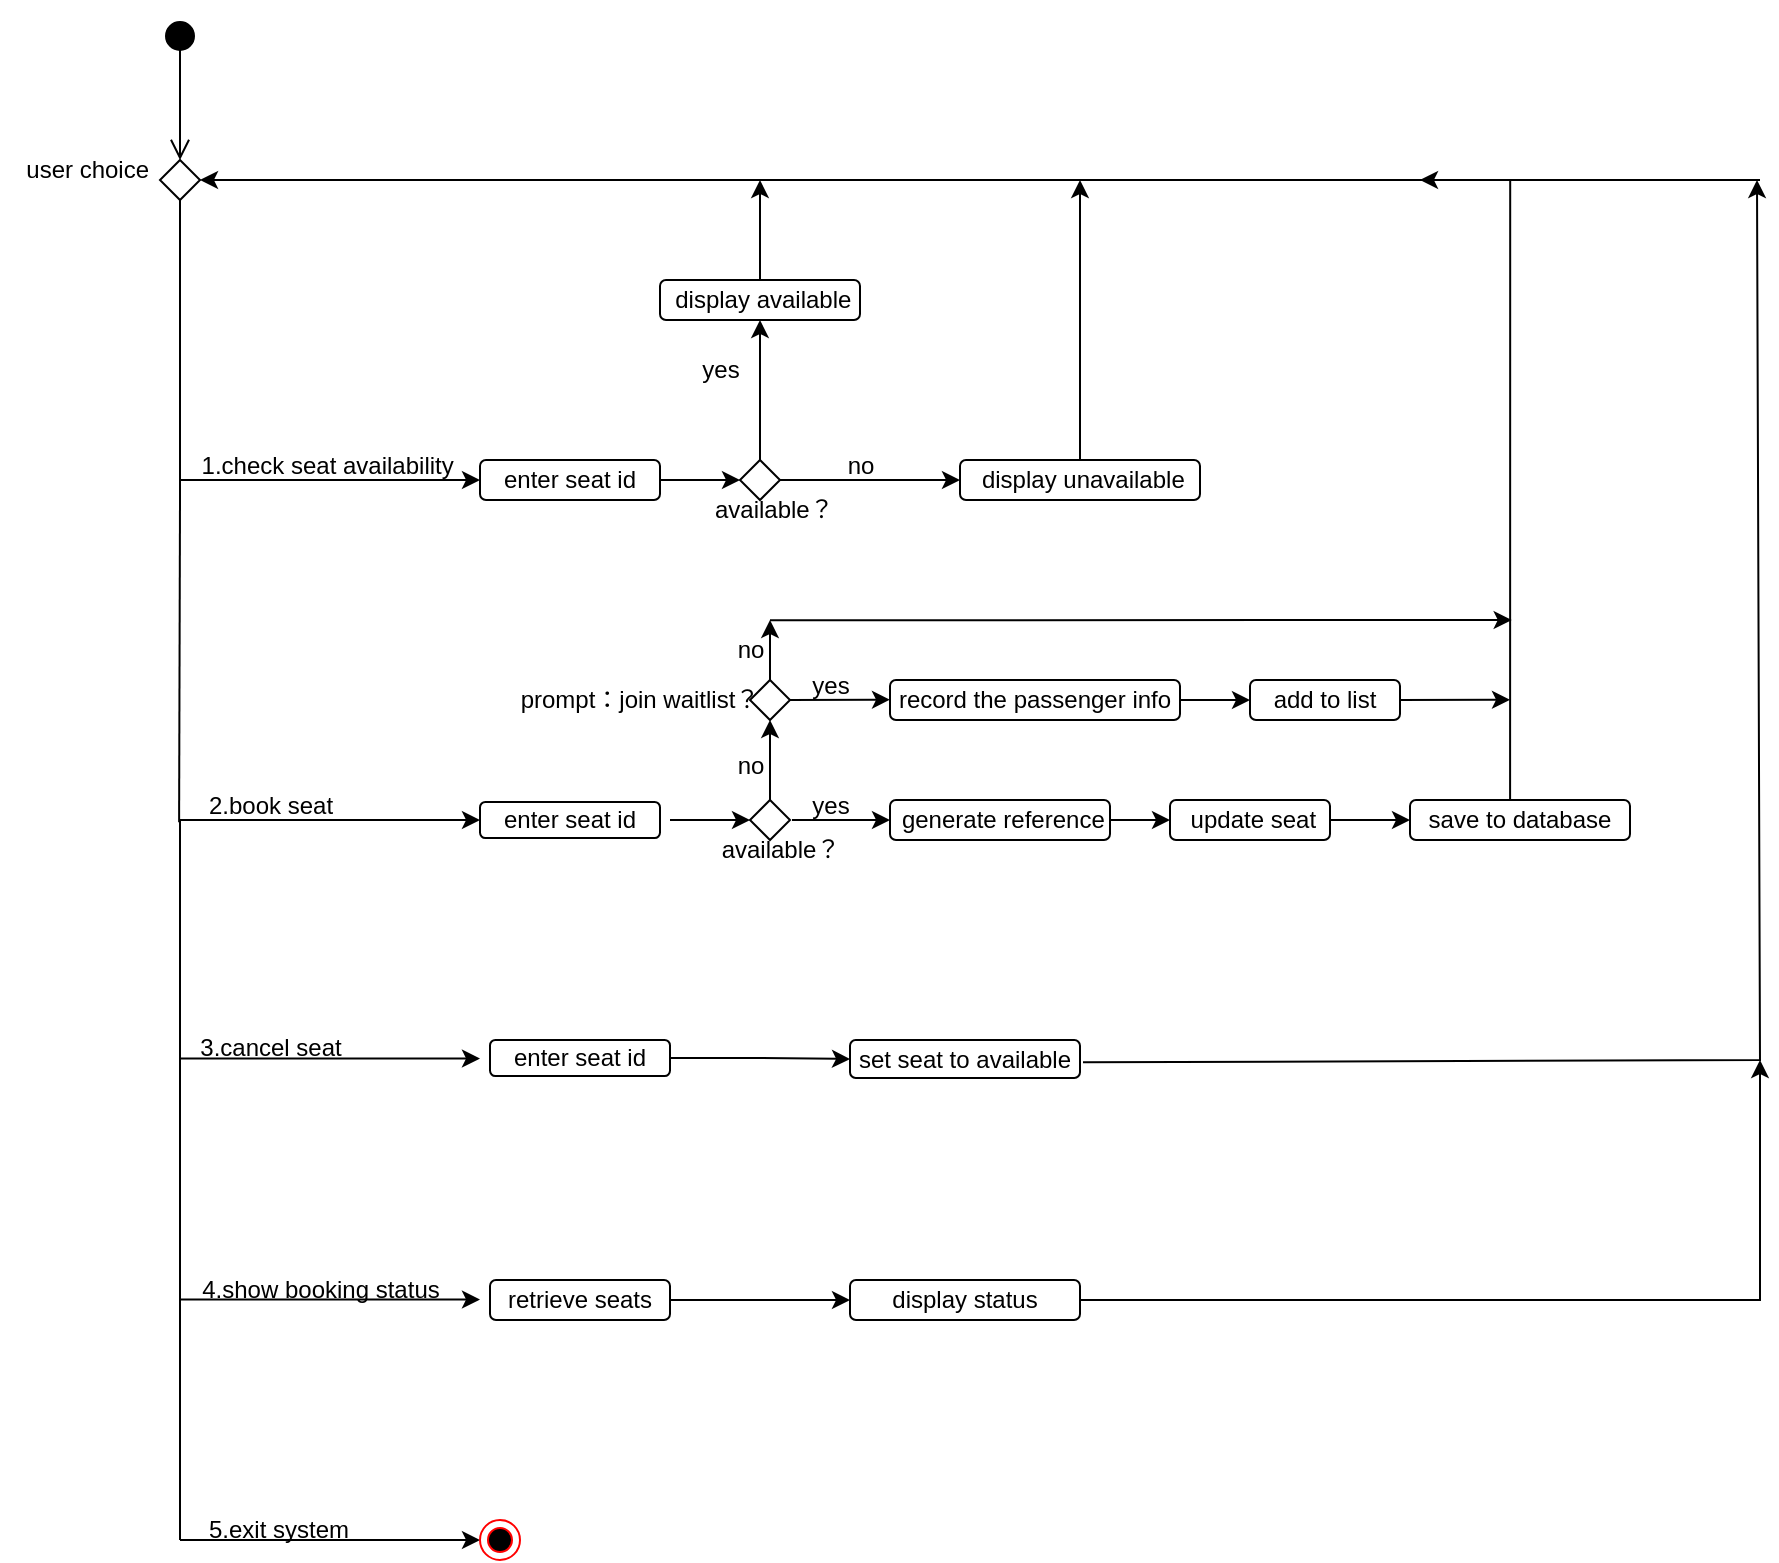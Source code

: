 <mxfile version="26.0.16">
  <diagram name="第 1 页" id="RGCnn-ANuOt5eMh1M6b6">
    <mxGraphModel dx="1166" dy="826" grid="1" gridSize="10" guides="1" tooltips="1" connect="1" arrows="1" fold="1" page="1" pageScale="1" pageWidth="827" pageHeight="1169" math="0" shadow="0">
      <root>
        <mxCell id="0" />
        <mxCell id="1" parent="0" />
        <mxCell id="KS0_q-0z9ZWX9hr38W4R-3" value="" style="html=1;verticalAlign=bottom;startArrow=circle;startFill=1;endArrow=open;startSize=6;endSize=8;curved=0;rounded=0;entryX=0.5;entryY=0;entryDx=0;entryDy=0;" parent="1" edge="1">
          <mxGeometry width="80" relative="1" as="geometry">
            <mxPoint x="320" y="130" as="sourcePoint" />
            <mxPoint x="320" y="200" as="targetPoint" />
            <mxPoint as="offset" />
          </mxGeometry>
        </mxCell>
        <mxCell id="KS0_q-0z9ZWX9hr38W4R-5" value="" style="rhombus;whiteSpace=wrap;html=1;" parent="1" vertex="1">
          <mxGeometry x="310" y="200" width="20" height="20" as="geometry" />
        </mxCell>
        <mxCell id="KS0_q-0z9ZWX9hr38W4R-7" value="" style="endArrow=none;html=1;rounded=0;" parent="1" edge="1">
          <mxGeometry width="50" height="50" relative="1" as="geometry">
            <mxPoint x="320" y="370" as="sourcePoint" />
            <mxPoint x="320" y="220" as="targetPoint" />
          </mxGeometry>
        </mxCell>
        <mxCell id="KS0_q-0z9ZWX9hr38W4R-8" value="" style="endArrow=classic;html=1;rounded=0;" parent="1" edge="1">
          <mxGeometry width="50" height="50" relative="1" as="geometry">
            <mxPoint x="320" y="360" as="sourcePoint" />
            <mxPoint x="470" y="360" as="targetPoint" />
            <Array as="points">
              <mxPoint x="370" y="360" />
            </Array>
          </mxGeometry>
        </mxCell>
        <mxCell id="KS0_q-0z9ZWX9hr38W4R-9" value="" style="endArrow=none;html=1;rounded=0;exitX=-0.005;exitY=0.772;exitDx=0;exitDy=0;exitPerimeter=0;" parent="1" edge="1" source="KS0_q-0z9ZWX9hr38W4R-37">
          <mxGeometry width="50" height="50" relative="1" as="geometry">
            <mxPoint x="320" y="480" as="sourcePoint" />
            <mxPoint x="320" y="370" as="targetPoint" />
          </mxGeometry>
        </mxCell>
        <mxCell id="KS0_q-0z9ZWX9hr38W4R-10" value="" style="endArrow=classic;html=1;rounded=0;" parent="1" edge="1">
          <mxGeometry width="50" height="50" relative="1" as="geometry">
            <mxPoint x="320" y="530" as="sourcePoint" />
            <mxPoint x="470" y="530" as="targetPoint" />
          </mxGeometry>
        </mxCell>
        <mxCell id="KS0_q-0z9ZWX9hr38W4R-11" value="" style="endArrow=classic;html=1;rounded=0;" parent="1" edge="1">
          <mxGeometry width="50" height="50" relative="1" as="geometry">
            <mxPoint x="320" y="649.26" as="sourcePoint" />
            <mxPoint x="470" y="649.26" as="targetPoint" />
          </mxGeometry>
        </mxCell>
        <mxCell id="KS0_q-0z9ZWX9hr38W4R-12" value="" style="endArrow=none;html=1;rounded=0;" parent="1" edge="1">
          <mxGeometry width="50" height="50" relative="1" as="geometry">
            <mxPoint x="320" y="650" as="sourcePoint" />
            <mxPoint x="320" y="530" as="targetPoint" />
          </mxGeometry>
        </mxCell>
        <mxCell id="KS0_q-0z9ZWX9hr38W4R-13" value="" style="endArrow=none;html=1;rounded=0;" parent="1" edge="1">
          <mxGeometry width="50" height="50" relative="1" as="geometry">
            <mxPoint x="320" y="770" as="sourcePoint" />
            <mxPoint x="320" y="650" as="targetPoint" />
          </mxGeometry>
        </mxCell>
        <mxCell id="KS0_q-0z9ZWX9hr38W4R-14" value="" style="endArrow=classic;html=1;rounded=0;" parent="1" edge="1">
          <mxGeometry width="50" height="50" relative="1" as="geometry">
            <mxPoint x="320" y="769.76" as="sourcePoint" />
            <mxPoint x="470" y="769.76" as="targetPoint" />
          </mxGeometry>
        </mxCell>
        <mxCell id="KS0_q-0z9ZWX9hr38W4R-15" value="" style="endArrow=none;html=1;rounded=0;" parent="1" edge="1">
          <mxGeometry width="50" height="50" relative="1" as="geometry">
            <mxPoint x="320" y="890" as="sourcePoint" />
            <mxPoint x="320" y="770" as="targetPoint" />
          </mxGeometry>
        </mxCell>
        <mxCell id="KS0_q-0z9ZWX9hr38W4R-16" value="" style="endArrow=classic;html=1;rounded=0;" parent="1" edge="1">
          <mxGeometry width="50" height="50" relative="1" as="geometry">
            <mxPoint x="320" y="890" as="sourcePoint" />
            <mxPoint x="470" y="890" as="targetPoint" />
          </mxGeometry>
        </mxCell>
        <mxCell id="KS0_q-0z9ZWX9hr38W4R-18" value="user choice&amp;nbsp;" style="text;html=1;align=center;verticalAlign=middle;resizable=0;points=[];autosize=1;strokeColor=none;fillColor=none;" parent="1" vertex="1">
          <mxGeometry x="230" y="190" width="90" height="30" as="geometry" />
        </mxCell>
        <mxCell id="KS0_q-0z9ZWX9hr38W4R-19" value="1.check seat availability&amp;nbsp;" style="text;html=1;align=center;verticalAlign=middle;resizable=0;points=[];autosize=1;strokeColor=none;fillColor=none;" parent="1" vertex="1">
          <mxGeometry x="320" y="338" width="150" height="30" as="geometry" />
        </mxCell>
        <mxCell id="KS0_q-0z9ZWX9hr38W4R-20" value="" style="rhombus;whiteSpace=wrap;html=1;" parent="1" vertex="1">
          <mxGeometry x="600" y="350" width="20" height="20" as="geometry" />
        </mxCell>
        <mxCell id="KS0_q-0z9ZWX9hr38W4R-21" value="enter seat id" style="rounded=1;whiteSpace=wrap;html=1;" parent="1" vertex="1">
          <mxGeometry x="470" y="350" width="90" height="20" as="geometry" />
        </mxCell>
        <mxCell id="KS0_q-0z9ZWX9hr38W4R-22" value="" style="endArrow=classic;html=1;rounded=0;entryX=0;entryY=0.5;entryDx=0;entryDy=0;" parent="1" target="KS0_q-0z9ZWX9hr38W4R-20" edge="1">
          <mxGeometry width="50" height="50" relative="1" as="geometry">
            <mxPoint x="560" y="360" as="sourcePoint" />
            <mxPoint x="610" y="310" as="targetPoint" />
          </mxGeometry>
        </mxCell>
        <mxCell id="KS0_q-0z9ZWX9hr38W4R-23" value="&amp;nbsp;available？" style="text;html=1;align=center;verticalAlign=middle;resizable=0;points=[];autosize=1;strokeColor=none;fillColor=none;" parent="1" vertex="1">
          <mxGeometry x="570" y="360" width="90" height="30" as="geometry" />
        </mxCell>
        <mxCell id="KS0_q-0z9ZWX9hr38W4R-24" value="" style="endArrow=classic;html=1;rounded=0;" parent="1" source="KS0_q-0z9ZWX9hr38W4R-28" edge="1">
          <mxGeometry width="50" height="50" relative="1" as="geometry">
            <mxPoint x="610" y="350" as="sourcePoint" />
            <mxPoint x="610" y="260" as="targetPoint" />
          </mxGeometry>
        </mxCell>
        <mxCell id="KS0_q-0z9ZWX9hr38W4R-25" value="" style="endArrow=classic;html=1;rounded=0;" parent="1" edge="1">
          <mxGeometry width="50" height="50" relative="1" as="geometry">
            <mxPoint x="620" y="360" as="sourcePoint" />
            <mxPoint x="710" y="360" as="targetPoint" />
          </mxGeometry>
        </mxCell>
        <mxCell id="KS0_q-0z9ZWX9hr38W4R-26" value="yes" style="text;html=1;align=center;verticalAlign=middle;resizable=0;points=[];autosize=1;strokeColor=none;fillColor=none;" parent="1" vertex="1">
          <mxGeometry x="570" y="290" width="40" height="30" as="geometry" />
        </mxCell>
        <mxCell id="KS0_q-0z9ZWX9hr38W4R-27" value="no" style="text;html=1;align=center;verticalAlign=middle;resizable=0;points=[];autosize=1;strokeColor=none;fillColor=none;" parent="1" vertex="1">
          <mxGeometry x="640" y="338" width="40" height="30" as="geometry" />
        </mxCell>
        <mxCell id="KS0_q-0z9ZWX9hr38W4R-29" value="&amp;nbsp;display unavailable" style="rounded=1;whiteSpace=wrap;html=1;" parent="1" vertex="1">
          <mxGeometry x="710" y="350" width="120" height="20" as="geometry" />
        </mxCell>
        <mxCell id="KS0_q-0z9ZWX9hr38W4R-33" value="" style="endArrow=none;html=1;rounded=0;" parent="1" edge="1">
          <mxGeometry width="50" height="50" relative="1" as="geometry">
            <mxPoint x="610" y="210" as="sourcePoint" />
            <mxPoint x="770" y="210" as="targetPoint" />
          </mxGeometry>
        </mxCell>
        <mxCell id="KS0_q-0z9ZWX9hr38W4R-34" value="" style="endArrow=classic;html=1;rounded=0;entryX=1;entryY=0.5;entryDx=0;entryDy=0;" parent="1" target="KS0_q-0z9ZWX9hr38W4R-5" edge="1">
          <mxGeometry width="50" height="50" relative="1" as="geometry">
            <mxPoint x="610" y="210" as="sourcePoint" />
            <mxPoint x="490" y="280" as="targetPoint" />
          </mxGeometry>
        </mxCell>
        <mxCell id="KS0_q-0z9ZWX9hr38W4R-35" value="" style="endArrow=classic;html=1;rounded=0;exitX=0.5;exitY=0;exitDx=0;exitDy=0;" parent="1" source="KS0_q-0z9ZWX9hr38W4R-28" edge="1">
          <mxGeometry width="50" height="50" relative="1" as="geometry">
            <mxPoint x="590" y="240" as="sourcePoint" />
            <mxPoint x="610" y="210" as="targetPoint" />
            <Array as="points">
              <mxPoint x="610" y="210" />
            </Array>
          </mxGeometry>
        </mxCell>
        <mxCell id="KS0_q-0z9ZWX9hr38W4R-36" value="" style="endArrow=classic;html=1;rounded=0;exitX=0.5;exitY=0;exitDx=0;exitDy=0;" parent="1" source="KS0_q-0z9ZWX9hr38W4R-29" edge="1">
          <mxGeometry width="50" height="50" relative="1" as="geometry">
            <mxPoint x="720" y="260" as="sourcePoint" />
            <mxPoint x="770" y="210" as="targetPoint" />
          </mxGeometry>
        </mxCell>
        <mxCell id="KS0_q-0z9ZWX9hr38W4R-37" value="2.book seat" style="text;html=1;align=center;verticalAlign=middle;resizable=0;points=[];autosize=1;strokeColor=none;fillColor=none;" parent="1" vertex="1">
          <mxGeometry x="320" y="508" width="90" height="30" as="geometry" />
        </mxCell>
        <mxCell id="KS0_q-0z9ZWX9hr38W4R-38" value="enter seat id" style="rounded=1;whiteSpace=wrap;html=1;" parent="1" vertex="1">
          <mxGeometry x="470" y="521" width="90" height="18" as="geometry" />
        </mxCell>
        <mxCell id="KS0_q-0z9ZWX9hr38W4R-39" value="" style="endArrow=classic;html=1;rounded=0;" parent="1" edge="1">
          <mxGeometry width="50" height="50" relative="1" as="geometry">
            <mxPoint x="565" y="530" as="sourcePoint" />
            <mxPoint x="605" y="530" as="targetPoint" />
          </mxGeometry>
        </mxCell>
        <mxCell id="KS0_q-0z9ZWX9hr38W4R-40" value="&amp;nbsp;generate reference" style="rounded=1;whiteSpace=wrap;html=1;" parent="1" vertex="1">
          <mxGeometry x="675" y="520" width="110" height="20" as="geometry" />
        </mxCell>
        <mxCell id="KS0_q-0z9ZWX9hr38W4R-42" value="" style="endArrow=classic;html=1;rounded=0;" parent="1" source="KS0_q-0z9ZWX9hr38W4R-40" target="KS0_q-0z9ZWX9hr38W4R-43" edge="1">
          <mxGeometry width="50" height="50" relative="1" as="geometry">
            <mxPoint x="765" y="530" as="sourcePoint" />
            <mxPoint x="805" y="530" as="targetPoint" />
          </mxGeometry>
        </mxCell>
        <mxCell id="KS0_q-0z9ZWX9hr38W4R-43" value="&amp;nbsp;update seat" style="rounded=1;whiteSpace=wrap;html=1;" parent="1" vertex="1">
          <mxGeometry x="815" y="520" width="80" height="20" as="geometry" />
        </mxCell>
        <mxCell id="KS0_q-0z9ZWX9hr38W4R-44" value="" style="endArrow=classic;html=1;rounded=0;" parent="1" edge="1">
          <mxGeometry width="50" height="50" relative="1" as="geometry">
            <mxPoint x="895" y="530" as="sourcePoint" />
            <mxPoint x="935" y="530" as="targetPoint" />
          </mxGeometry>
        </mxCell>
        <mxCell id="KS0_q-0z9ZWX9hr38W4R-46" style="edgeStyle=orthogonalEdgeStyle;rounded=0;orthogonalLoop=1;jettySize=auto;html=1;exitX=0.455;exitY=0;exitDx=0;exitDy=0;exitPerimeter=0;" parent="1" source="KS0_q-0z9ZWX9hr38W4R-45" edge="1">
          <mxGeometry relative="1" as="geometry">
            <mxPoint x="940" y="210" as="targetPoint" />
            <Array as="points">
              <mxPoint x="940" y="210" />
            </Array>
          </mxGeometry>
        </mxCell>
        <mxCell id="KS0_q-0z9ZWX9hr38W4R-45" value="save to database" style="rounded=1;whiteSpace=wrap;html=1;" parent="1" vertex="1">
          <mxGeometry x="935" y="520" width="110" height="20" as="geometry" />
        </mxCell>
        <mxCell id="KS0_q-0z9ZWX9hr38W4R-47" value="" style="endArrow=none;html=1;rounded=0;" parent="1" edge="1">
          <mxGeometry width="50" height="50" relative="1" as="geometry">
            <mxPoint x="770" y="210" as="sourcePoint" />
            <mxPoint x="1110" y="210" as="targetPoint" />
          </mxGeometry>
        </mxCell>
        <mxCell id="KS0_q-0z9ZWX9hr38W4R-48" value="" style="endArrow=classic;html=1;rounded=0;" parent="1" target="KS0_q-0z9ZWX9hr38W4R-28" edge="1">
          <mxGeometry width="50" height="50" relative="1" as="geometry">
            <mxPoint x="610" y="350" as="sourcePoint" />
            <mxPoint x="610" y="260" as="targetPoint" />
          </mxGeometry>
        </mxCell>
        <mxCell id="KS0_q-0z9ZWX9hr38W4R-28" value="&amp;nbsp;display available" style="rounded=1;whiteSpace=wrap;html=1;" parent="1" vertex="1">
          <mxGeometry x="560" y="260" width="100" height="20" as="geometry" />
        </mxCell>
        <mxCell id="KS0_q-0z9ZWX9hr38W4R-49" value="3.cancel seat" style="text;html=1;align=center;verticalAlign=middle;resizable=0;points=[];autosize=1;strokeColor=none;fillColor=none;" parent="1" vertex="1">
          <mxGeometry x="320" y="629" width="90" height="30" as="geometry" />
        </mxCell>
        <mxCell id="KS0_q-0z9ZWX9hr38W4R-52" value="" style="edgeStyle=orthogonalEdgeStyle;rounded=0;orthogonalLoop=1;jettySize=auto;html=1;" parent="1" source="KS0_q-0z9ZWX9hr38W4R-50" target="KS0_q-0z9ZWX9hr38W4R-51" edge="1">
          <mxGeometry relative="1" as="geometry" />
        </mxCell>
        <mxCell id="KS0_q-0z9ZWX9hr38W4R-50" value="enter seat id" style="rounded=1;whiteSpace=wrap;html=1;" parent="1" vertex="1">
          <mxGeometry x="475" y="640" width="90" height="18" as="geometry" />
        </mxCell>
        <mxCell id="KS0_q-0z9ZWX9hr38W4R-53" value="" style="endArrow=classic;html=1;rounded=0;exitX=1.013;exitY=0.586;exitDx=0;exitDy=0;exitPerimeter=0;" parent="1" edge="1" source="KS0_q-0z9ZWX9hr38W4R-51">
          <mxGeometry width="50" height="50" relative="1" as="geometry">
            <mxPoint x="719.995" y="600.134" as="sourcePoint" />
            <mxPoint x="1108.5" y="210" as="targetPoint" />
            <Array as="points">
              <mxPoint x="1110" y="650" />
            </Array>
          </mxGeometry>
        </mxCell>
        <mxCell id="KS0_q-0z9ZWX9hr38W4R-54" value="4.show booking status" style="text;html=1;align=center;verticalAlign=middle;resizable=0;points=[];autosize=1;strokeColor=none;fillColor=none;" parent="1" vertex="1">
          <mxGeometry x="320" y="750" width="140" height="30" as="geometry" />
        </mxCell>
        <mxCell id="KS0_q-0z9ZWX9hr38W4R-57" value="" style="edgeStyle=orthogonalEdgeStyle;rounded=0;orthogonalLoop=1;jettySize=auto;html=1;" parent="1" source="KS0_q-0z9ZWX9hr38W4R-55" target="KS0_q-0z9ZWX9hr38W4R-56" edge="1">
          <mxGeometry relative="1" as="geometry" />
        </mxCell>
        <mxCell id="KS0_q-0z9ZWX9hr38W4R-55" value="retrieve seats" style="rounded=1;whiteSpace=wrap;html=1;" parent="1" vertex="1">
          <mxGeometry x="475" y="760" width="90" height="20" as="geometry" />
        </mxCell>
        <mxCell id="KS0_q-0z9ZWX9hr38W4R-56" value="display status" style="whiteSpace=wrap;html=1;rounded=1;" parent="1" vertex="1">
          <mxGeometry x="655" y="760" width="115" height="20" as="geometry" />
        </mxCell>
        <mxCell id="KS0_q-0z9ZWX9hr38W4R-58" value="" style="endArrow=classic;html=1;rounded=0;exitX=1;exitY=0.5;exitDx=0;exitDy=0;" parent="1" edge="1" source="KS0_q-0z9ZWX9hr38W4R-56">
          <mxGeometry width="50" height="50" relative="1" as="geometry">
            <mxPoint x="795" y="770" as="sourcePoint" />
            <mxPoint x="1110" y="650" as="targetPoint" />
            <Array as="points">
              <mxPoint x="1110" y="770" />
              <mxPoint x="1110" y="700" />
            </Array>
          </mxGeometry>
        </mxCell>
        <mxCell id="KS0_q-0z9ZWX9hr38W4R-59" value="5.exit system" style="text;html=1;align=center;verticalAlign=middle;resizable=0;points=[];autosize=1;strokeColor=none;fillColor=none;" parent="1" vertex="1">
          <mxGeometry x="324" y="870" width="90" height="30" as="geometry" />
        </mxCell>
        <mxCell id="KS0_q-0z9ZWX9hr38W4R-60" value="" style="ellipse;html=1;shape=endState;fillColor=#000000;strokeColor=#ff0000;" parent="1" vertex="1">
          <mxGeometry x="470" y="880" width="20" height="20" as="geometry" />
        </mxCell>
        <mxCell id="3-Tu7Y5UQT9yV5LLJjub-1" value="" style="rhombus;whiteSpace=wrap;html=1;" vertex="1" parent="1">
          <mxGeometry x="605" y="520" width="20" height="20" as="geometry" />
        </mxCell>
        <mxCell id="3-Tu7Y5UQT9yV5LLJjub-2" value="" style="endArrow=classic;html=1;rounded=0;exitX=1.013;exitY=0.586;exitDx=0;exitDy=0;exitPerimeter=0;" edge="1" parent="1" target="KS0_q-0z9ZWX9hr38W4R-51">
          <mxGeometry width="50" height="50" relative="1" as="geometry">
            <mxPoint x="724.995" y="650.134" as="sourcePoint" />
            <mxPoint x="1113.5" y="260" as="targetPoint" />
            <Array as="points" />
          </mxGeometry>
        </mxCell>
        <mxCell id="KS0_q-0z9ZWX9hr38W4R-51" value="set seat to available" style="whiteSpace=wrap;html=1;rounded=1;" parent="1" vertex="1">
          <mxGeometry x="655" y="640" width="115" height="19" as="geometry" />
        </mxCell>
        <mxCell id="3-Tu7Y5UQT9yV5LLJjub-3" value="available？" style="text;html=1;align=center;verticalAlign=middle;resizable=0;points=[];autosize=1;strokeColor=none;fillColor=none;" vertex="1" parent="1">
          <mxGeometry x="580" y="530" width="80" height="30" as="geometry" />
        </mxCell>
        <mxCell id="3-Tu7Y5UQT9yV5LLJjub-4" value="" style="endArrow=classic;html=1;rounded=0;entryX=0;entryY=0.5;entryDx=0;entryDy=0;" edge="1" parent="1" target="KS0_q-0z9ZWX9hr38W4R-40">
          <mxGeometry width="50" height="50" relative="1" as="geometry">
            <mxPoint x="626" y="530" as="sourcePoint" />
            <mxPoint x="675" y="490" as="targetPoint" />
          </mxGeometry>
        </mxCell>
        <mxCell id="3-Tu7Y5UQT9yV5LLJjub-5" value="yes" style="text;html=1;align=center;verticalAlign=middle;resizable=0;points=[];autosize=1;strokeColor=none;fillColor=none;" vertex="1" parent="1">
          <mxGeometry x="625" y="508" width="40" height="30" as="geometry" />
        </mxCell>
        <mxCell id="3-Tu7Y5UQT9yV5LLJjub-6" value="" style="endArrow=classic;html=1;rounded=0;" edge="1" parent="1">
          <mxGeometry width="50" height="50" relative="1" as="geometry">
            <mxPoint x="615" y="520" as="sourcePoint" />
            <mxPoint x="615" y="480" as="targetPoint" />
          </mxGeometry>
        </mxCell>
        <mxCell id="3-Tu7Y5UQT9yV5LLJjub-7" value="no" style="text;html=1;align=center;verticalAlign=middle;resizable=0;points=[];autosize=1;strokeColor=none;fillColor=none;" vertex="1" parent="1">
          <mxGeometry x="585" y="488" width="40" height="30" as="geometry" />
        </mxCell>
        <mxCell id="3-Tu7Y5UQT9yV5LLJjub-11" value="" style="rhombus;whiteSpace=wrap;html=1;" vertex="1" parent="1">
          <mxGeometry x="605" y="460" width="20" height="20" as="geometry" />
        </mxCell>
        <mxCell id="3-Tu7Y5UQT9yV5LLJjub-12" value="prompt：join waitlist？" style="text;html=1;align=center;verticalAlign=middle;whiteSpace=wrap;rounded=0;" vertex="1" parent="1">
          <mxGeometry x="475" y="455" width="150" height="30" as="geometry" />
        </mxCell>
        <mxCell id="3-Tu7Y5UQT9yV5LLJjub-13" value="" style="endArrow=classic;html=1;rounded=0;exitX=1;exitY=0.5;exitDx=0;exitDy=0;" edge="1" parent="1" source="3-Tu7Y5UQT9yV5LLJjub-12">
          <mxGeometry width="50" height="50" relative="1" as="geometry">
            <mxPoint x="630" y="469.84" as="sourcePoint" />
            <mxPoint x="675" y="469.84" as="targetPoint" />
          </mxGeometry>
        </mxCell>
        <mxCell id="3-Tu7Y5UQT9yV5LLJjub-17" value="" style="edgeStyle=orthogonalEdgeStyle;rounded=0;orthogonalLoop=1;jettySize=auto;html=1;" edge="1" parent="1" source="3-Tu7Y5UQT9yV5LLJjub-14" target="3-Tu7Y5UQT9yV5LLJjub-16">
          <mxGeometry relative="1" as="geometry" />
        </mxCell>
        <mxCell id="3-Tu7Y5UQT9yV5LLJjub-14" value="record the passenger info" style="rounded=1;whiteSpace=wrap;html=1;" vertex="1" parent="1">
          <mxGeometry x="675" y="460" width="145" height="20" as="geometry" />
        </mxCell>
        <mxCell id="3-Tu7Y5UQT9yV5LLJjub-16" value="add to list" style="whiteSpace=wrap;html=1;rounded=1;" vertex="1" parent="1">
          <mxGeometry x="855" y="460" width="75" height="20" as="geometry" />
        </mxCell>
        <mxCell id="3-Tu7Y5UQT9yV5LLJjub-18" value="" style="endArrow=classic;html=1;rounded=0;exitX=1;exitY=0.5;exitDx=0;exitDy=0;" edge="1" parent="1" source="3-Tu7Y5UQT9yV5LLJjub-16">
          <mxGeometry width="50" height="50" relative="1" as="geometry">
            <mxPoint x="935" y="469.88" as="sourcePoint" />
            <mxPoint x="985" y="469.88" as="targetPoint" />
          </mxGeometry>
        </mxCell>
        <mxCell id="3-Tu7Y5UQT9yV5LLJjub-19" value="yes" style="text;html=1;align=center;verticalAlign=middle;resizable=0;points=[];autosize=1;strokeColor=none;fillColor=none;" vertex="1" parent="1">
          <mxGeometry x="625" y="448" width="40" height="30" as="geometry" />
        </mxCell>
        <mxCell id="3-Tu7Y5UQT9yV5LLJjub-20" value="" style="endArrow=classic;html=1;rounded=0;" edge="1" parent="1">
          <mxGeometry width="50" height="50" relative="1" as="geometry">
            <mxPoint x="615" y="460" as="sourcePoint" />
            <mxPoint x="615" y="430" as="targetPoint" />
          </mxGeometry>
        </mxCell>
        <mxCell id="3-Tu7Y5UQT9yV5LLJjub-21" value="no" style="text;html=1;align=center;verticalAlign=middle;resizable=0;points=[];autosize=1;strokeColor=none;fillColor=none;" vertex="1" parent="1">
          <mxGeometry x="585" y="430" width="40" height="30" as="geometry" />
        </mxCell>
        <mxCell id="3-Tu7Y5UQT9yV5LLJjub-22" value="" style="endArrow=classic;html=1;rounded=0;exitX=0.75;exitY=0.005;exitDx=0;exitDy=0;exitPerimeter=0;" edge="1" parent="1" source="3-Tu7Y5UQT9yV5LLJjub-21">
          <mxGeometry width="50" height="50" relative="1" as="geometry">
            <mxPoint x="620" y="430" as="sourcePoint" />
            <mxPoint x="985.851" y="430" as="targetPoint" />
          </mxGeometry>
        </mxCell>
      </root>
    </mxGraphModel>
  </diagram>
</mxfile>

